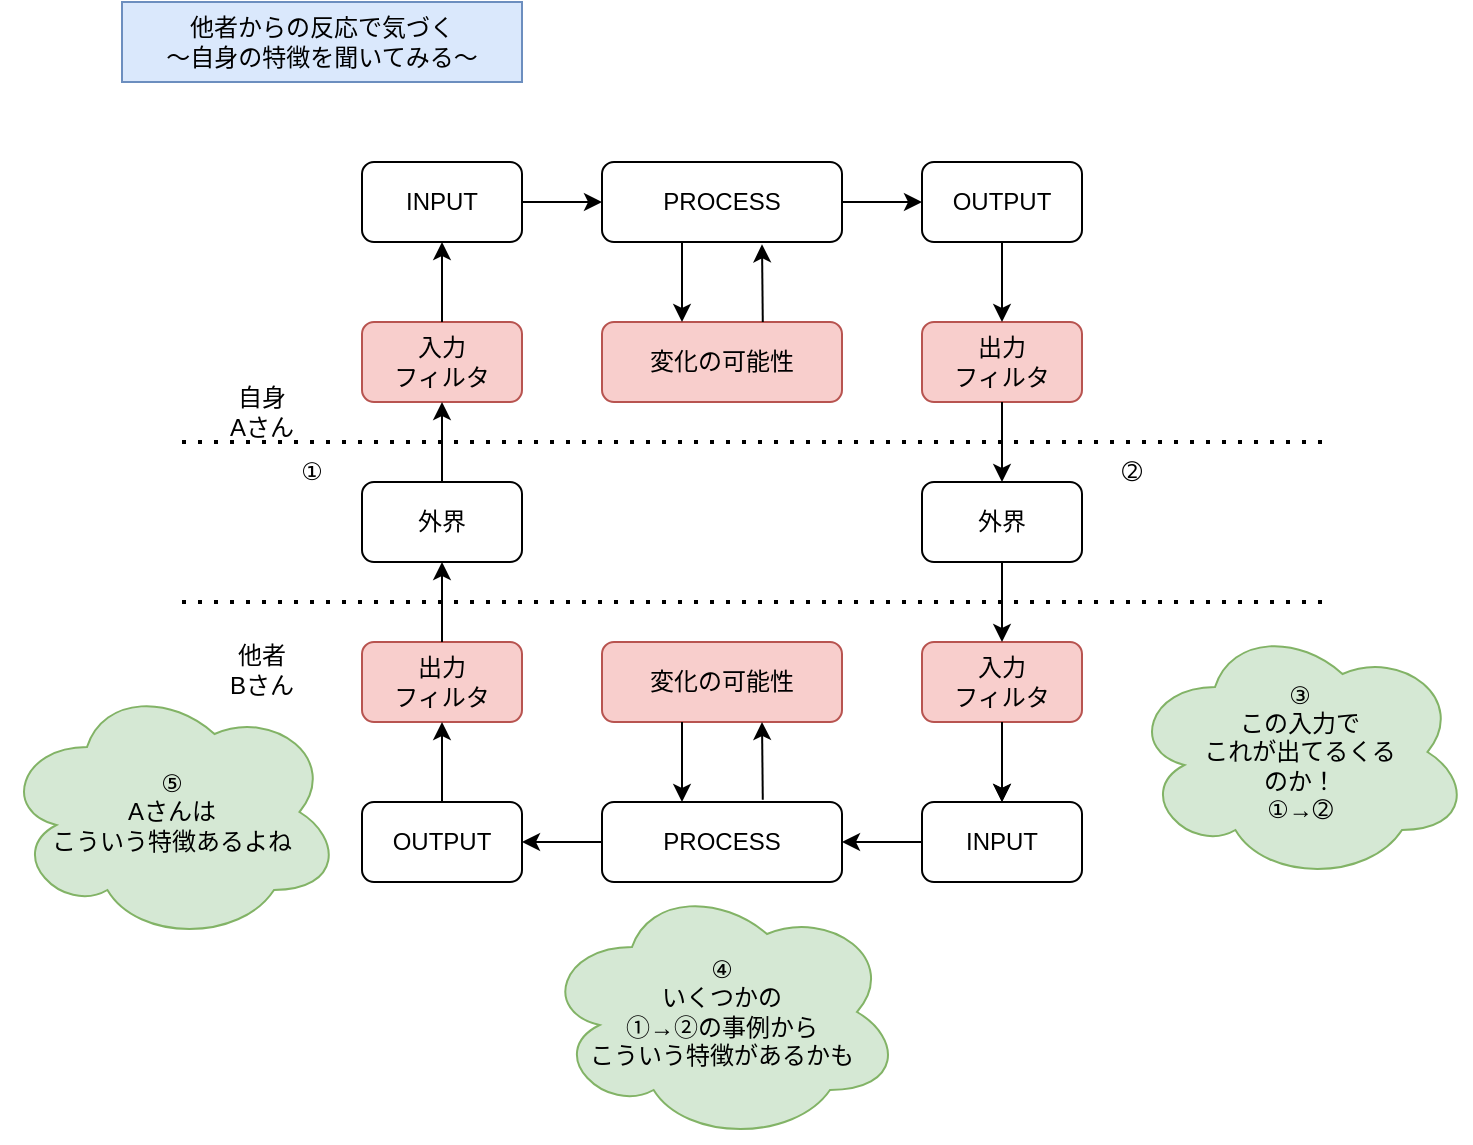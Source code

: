 <mxfile version="27.0.6">
  <diagram name="ページ1" id="Kw41LayTadQ6dwYY1b2t">
    <mxGraphModel dx="1012" dy="728" grid="1" gridSize="10" guides="1" tooltips="1" connect="1" arrows="1" fold="1" page="1" pageScale="1" pageWidth="1169" pageHeight="827" math="0" shadow="0">
      <root>
        <mxCell id="0" />
        <mxCell id="1" parent="0" />
        <mxCell id="dZI_uBbOkzf9ldA4B1yR-1" value="他者からの反応で気づく&lt;div&gt;～自身の特徴を聞いてみる～&lt;/div&gt;" style="text;html=1;align=center;verticalAlign=middle;whiteSpace=wrap;rounded=0;fillColor=#dae8fc;strokeColor=#6c8ebf;" parent="1" vertex="1">
          <mxGeometry x="80" y="40" width="200" height="40" as="geometry" />
        </mxCell>
        <mxCell id="dZI_uBbOkzf9ldA4B1yR-2" value="外界" style="rounded=1;whiteSpace=wrap;html=1;" parent="1" vertex="1">
          <mxGeometry x="200" y="280" width="80" height="40" as="geometry" />
        </mxCell>
        <mxCell id="dZI_uBbOkzf9ldA4B1yR-3" value="入力&lt;div&gt;フィルタ&lt;/div&gt;" style="rounded=1;whiteSpace=wrap;html=1;fillColor=#f8cecc;strokeColor=#b85450;" parent="1" vertex="1">
          <mxGeometry x="200" y="200" width="80" height="40" as="geometry" />
        </mxCell>
        <mxCell id="dZI_uBbOkzf9ldA4B1yR-5" value="" style="endArrow=classic;html=1;rounded=0;exitX=0.5;exitY=0;exitDx=0;exitDy=0;" parent="1" source="dZI_uBbOkzf9ldA4B1yR-2" edge="1">
          <mxGeometry width="50" height="50" relative="1" as="geometry">
            <mxPoint x="230" y="200" as="sourcePoint" />
            <mxPoint x="240" y="240" as="targetPoint" />
          </mxGeometry>
        </mxCell>
        <mxCell id="dZI_uBbOkzf9ldA4B1yR-6" value="INPUT" style="rounded=1;whiteSpace=wrap;html=1;" parent="1" vertex="1">
          <mxGeometry x="200" y="120" width="80" height="40" as="geometry" />
        </mxCell>
        <mxCell id="dZI_uBbOkzf9ldA4B1yR-7" value="" style="endArrow=classic;html=1;rounded=0;exitX=0.5;exitY=0;exitDx=0;exitDy=0;entryX=0.5;entryY=1;entryDx=0;entryDy=0;" parent="1" source="dZI_uBbOkzf9ldA4B1yR-3" target="dZI_uBbOkzf9ldA4B1yR-6" edge="1">
          <mxGeometry width="50" height="50" relative="1" as="geometry">
            <mxPoint x="350" y="190" as="sourcePoint" />
            <mxPoint x="400" y="140" as="targetPoint" />
          </mxGeometry>
        </mxCell>
        <mxCell id="dZI_uBbOkzf9ldA4B1yR-8" value="OUTPUT" style="rounded=1;whiteSpace=wrap;html=1;" parent="1" vertex="1">
          <mxGeometry x="480" y="120" width="80" height="40" as="geometry" />
        </mxCell>
        <mxCell id="dZI_uBbOkzf9ldA4B1yR-9" value="外界" style="rounded=1;whiteSpace=wrap;html=1;" parent="1" vertex="1">
          <mxGeometry x="480" y="280" width="80" height="40" as="geometry" />
        </mxCell>
        <mxCell id="dZI_uBbOkzf9ldA4B1yR-10" value="出力&lt;div&gt;フィルタ&lt;/div&gt;" style="rounded=1;whiteSpace=wrap;html=1;fillColor=#f8cecc;strokeColor=#b85450;" parent="1" vertex="1">
          <mxGeometry x="480" y="200" width="80" height="40" as="geometry" />
        </mxCell>
        <mxCell id="dZI_uBbOkzf9ldA4B1yR-12" value="PROCESS" style="rounded=1;whiteSpace=wrap;html=1;" parent="1" vertex="1">
          <mxGeometry x="320" y="120" width="120" height="40" as="geometry" />
        </mxCell>
        <mxCell id="dZI_uBbOkzf9ldA4B1yR-14" value="" style="endArrow=classic;html=1;rounded=0;exitX=1;exitY=0.5;exitDx=0;exitDy=0;entryX=0;entryY=0.5;entryDx=0;entryDy=0;" parent="1" source="dZI_uBbOkzf9ldA4B1yR-6" target="dZI_uBbOkzf9ldA4B1yR-12" edge="1">
          <mxGeometry width="50" height="50" relative="1" as="geometry">
            <mxPoint x="290" y="130" as="sourcePoint" />
            <mxPoint x="340" y="80" as="targetPoint" />
          </mxGeometry>
        </mxCell>
        <mxCell id="dZI_uBbOkzf9ldA4B1yR-15" value="" style="endArrow=classic;html=1;rounded=0;exitX=0.5;exitY=1;exitDx=0;exitDy=0;entryX=0.5;entryY=0;entryDx=0;entryDy=0;" parent="1" source="dZI_uBbOkzf9ldA4B1yR-8" target="dZI_uBbOkzf9ldA4B1yR-10" edge="1">
          <mxGeometry width="50" height="50" relative="1" as="geometry">
            <mxPoint x="590" y="380" as="sourcePoint" />
            <mxPoint x="640" y="330" as="targetPoint" />
          </mxGeometry>
        </mxCell>
        <mxCell id="dZI_uBbOkzf9ldA4B1yR-16" value="" style="endArrow=classic;html=1;rounded=0;exitX=0.5;exitY=1;exitDx=0;exitDy=0;entryX=0.5;entryY=0;entryDx=0;entryDy=0;" parent="1" source="dZI_uBbOkzf9ldA4B1yR-10" target="dZI_uBbOkzf9ldA4B1yR-9" edge="1">
          <mxGeometry width="50" height="50" relative="1" as="geometry">
            <mxPoint x="590" y="380" as="sourcePoint" />
            <mxPoint x="640" y="330" as="targetPoint" />
          </mxGeometry>
        </mxCell>
        <mxCell id="dZI_uBbOkzf9ldA4B1yR-17" value="" style="endArrow=classic;html=1;rounded=0;exitX=1;exitY=0.5;exitDx=0;exitDy=0;entryX=0;entryY=0.5;entryDx=0;entryDy=0;" parent="1" source="dZI_uBbOkzf9ldA4B1yR-12" target="dZI_uBbOkzf9ldA4B1yR-8" edge="1">
          <mxGeometry width="50" height="50" relative="1" as="geometry">
            <mxPoint x="590" y="380" as="sourcePoint" />
            <mxPoint x="640" y="330" as="targetPoint" />
          </mxGeometry>
        </mxCell>
        <mxCell id="dZI_uBbOkzf9ldA4B1yR-20" value="変化の可能性" style="rounded=1;whiteSpace=wrap;html=1;fillColor=#f8cecc;strokeColor=#b85450;" parent="1" vertex="1">
          <mxGeometry x="320" y="200" width="120" height="40" as="geometry" />
        </mxCell>
        <mxCell id="dZI_uBbOkzf9ldA4B1yR-21" value="" style="endArrow=classic;html=1;rounded=0;exitX=0.25;exitY=1;exitDx=0;exitDy=0;entryX=0.25;entryY=0;entryDx=0;entryDy=0;" parent="1" edge="1">
          <mxGeometry width="50" height="50" relative="1" as="geometry">
            <mxPoint x="360" y="160.0" as="sourcePoint" />
            <mxPoint x="360" y="200.0" as="targetPoint" />
          </mxGeometry>
        </mxCell>
        <mxCell id="dZI_uBbOkzf9ldA4B1yR-22" value="" style="endArrow=classic;html=1;rounded=0;entryX=0.83;entryY=1.029;entryDx=0;entryDy=0;entryPerimeter=0;" parent="1" edge="1">
          <mxGeometry width="50" height="50" relative="1" as="geometry">
            <mxPoint x="400.4" y="200" as="sourcePoint" />
            <mxPoint x="400.0" y="161.16" as="targetPoint" />
          </mxGeometry>
        </mxCell>
        <mxCell id="ioiKAGNLFTyEQ1MmPSqv-1" value="" style="endArrow=none;dashed=1;html=1;dashPattern=1 3;strokeWidth=2;rounded=0;" edge="1" parent="1">
          <mxGeometry width="50" height="50" relative="1" as="geometry">
            <mxPoint x="110" y="260" as="sourcePoint" />
            <mxPoint x="680" y="260" as="targetPoint" />
          </mxGeometry>
        </mxCell>
        <mxCell id="ioiKAGNLFTyEQ1MmPSqv-2" value="INPUT" style="rounded=1;whiteSpace=wrap;html=1;" vertex="1" parent="1">
          <mxGeometry x="480" y="440" width="80" height="40" as="geometry" />
        </mxCell>
        <mxCell id="ioiKAGNLFTyEQ1MmPSqv-7" value="" style="edgeStyle=orthogonalEdgeStyle;rounded=0;orthogonalLoop=1;jettySize=auto;html=1;" edge="1" parent="1" source="ioiKAGNLFTyEQ1MmPSqv-3" target="ioiKAGNLFTyEQ1MmPSqv-2">
          <mxGeometry relative="1" as="geometry" />
        </mxCell>
        <mxCell id="ioiKAGNLFTyEQ1MmPSqv-3" value="入力&lt;div&gt;フィルタ&lt;/div&gt;" style="rounded=1;whiteSpace=wrap;html=1;fillColor=#f8cecc;strokeColor=#b85450;" vertex="1" parent="1">
          <mxGeometry x="480" y="360" width="80" height="40" as="geometry" />
        </mxCell>
        <mxCell id="ioiKAGNLFTyEQ1MmPSqv-4" value="" style="endArrow=classic;html=1;rounded=0;" edge="1" parent="1" source="dZI_uBbOkzf9ldA4B1yR-9" target="ioiKAGNLFTyEQ1MmPSqv-3">
          <mxGeometry width="50" height="50" relative="1" as="geometry">
            <mxPoint x="519.58" y="320" as="sourcePoint" />
            <mxPoint x="519.58" y="360" as="targetPoint" />
          </mxGeometry>
        </mxCell>
        <mxCell id="ioiKAGNLFTyEQ1MmPSqv-6" value="" style="endArrow=classic;html=1;rounded=0;entryX=0.5;entryY=0;entryDx=0;entryDy=0;" edge="1" parent="1" source="ioiKAGNLFTyEQ1MmPSqv-3" target="ioiKAGNLFTyEQ1MmPSqv-2">
          <mxGeometry width="50" height="50" relative="1" as="geometry">
            <mxPoint x="520" y="400" as="sourcePoint" />
            <mxPoint x="520" y="439" as="targetPoint" />
          </mxGeometry>
        </mxCell>
        <mxCell id="ioiKAGNLFTyEQ1MmPSqv-8" value="自身&lt;div&gt;Aさん&lt;/div&gt;" style="text;html=1;align=center;verticalAlign=middle;whiteSpace=wrap;rounded=0;" vertex="1" parent="1">
          <mxGeometry x="120" y="230" width="60" height="30" as="geometry" />
        </mxCell>
        <mxCell id="ioiKAGNLFTyEQ1MmPSqv-9" value="他者&lt;div&gt;Bさん&lt;/div&gt;" style="text;html=1;align=center;verticalAlign=middle;whiteSpace=wrap;rounded=0;" vertex="1" parent="1">
          <mxGeometry x="120" y="359" width="60" height="30" as="geometry" />
        </mxCell>
        <mxCell id="ioiKAGNLFTyEQ1MmPSqv-10" value="" style="endArrow=none;dashed=1;html=1;dashPattern=1 3;strokeWidth=2;rounded=0;" edge="1" parent="1">
          <mxGeometry width="50" height="50" relative="1" as="geometry">
            <mxPoint x="110" y="340" as="sourcePoint" />
            <mxPoint x="680" y="340" as="targetPoint" />
          </mxGeometry>
        </mxCell>
        <mxCell id="ioiKAGNLFTyEQ1MmPSqv-12" value="OUTPUT" style="rounded=1;whiteSpace=wrap;html=1;" vertex="1" parent="1">
          <mxGeometry x="200" y="440" width="80" height="40" as="geometry" />
        </mxCell>
        <mxCell id="ioiKAGNLFTyEQ1MmPSqv-13" value="PROCESS" style="rounded=1;whiteSpace=wrap;html=1;" vertex="1" parent="1">
          <mxGeometry x="320" y="440" width="120" height="40" as="geometry" />
        </mxCell>
        <mxCell id="ioiKAGNLFTyEQ1MmPSqv-14" value="&lt;div&gt;③&lt;/div&gt;この入力で&lt;div&gt;これが出てるくる&lt;/div&gt;&lt;div&gt;のか！&lt;/div&gt;&lt;div&gt;①→➁&lt;/div&gt;" style="ellipse;shape=cloud;whiteSpace=wrap;html=1;fillColor=#d5e8d4;strokeColor=#82b366;" vertex="1" parent="1">
          <mxGeometry x="584" y="350" width="170" height="130" as="geometry" />
        </mxCell>
        <mxCell id="ioiKAGNLFTyEQ1MmPSqv-15" value="出力&lt;div&gt;フィルタ&lt;/div&gt;" style="rounded=1;whiteSpace=wrap;html=1;fillColor=#f8cecc;strokeColor=#b85450;" vertex="1" parent="1">
          <mxGeometry x="200" y="360" width="80" height="40" as="geometry" />
        </mxCell>
        <mxCell id="ioiKAGNLFTyEQ1MmPSqv-16" value="変化の可能性" style="rounded=1;whiteSpace=wrap;html=1;fillColor=#f8cecc;strokeColor=#b85450;" vertex="1" parent="1">
          <mxGeometry x="320" y="360" width="120" height="40" as="geometry" />
        </mxCell>
        <mxCell id="ioiKAGNLFTyEQ1MmPSqv-17" value="" style="endArrow=classic;html=1;rounded=0;exitX=0.25;exitY=1;exitDx=0;exitDy=0;entryX=0.25;entryY=0;entryDx=0;entryDy=0;" edge="1" parent="1">
          <mxGeometry width="50" height="50" relative="1" as="geometry">
            <mxPoint x="360" y="400" as="sourcePoint" />
            <mxPoint x="360" y="440" as="targetPoint" />
          </mxGeometry>
        </mxCell>
        <mxCell id="ioiKAGNLFTyEQ1MmPSqv-18" value="" style="endArrow=classic;html=1;rounded=0;entryX=0.83;entryY=1.029;entryDx=0;entryDy=0;entryPerimeter=0;" edge="1" parent="1">
          <mxGeometry width="50" height="50" relative="1" as="geometry">
            <mxPoint x="400.4" y="438.84" as="sourcePoint" />
            <mxPoint x="400" y="400" as="targetPoint" />
          </mxGeometry>
        </mxCell>
        <mxCell id="ioiKAGNLFTyEQ1MmPSqv-19" value="" style="endArrow=classic;html=1;rounded=0;exitX=0;exitY=0.5;exitDx=0;exitDy=0;entryX=1;entryY=0.5;entryDx=0;entryDy=0;" edge="1" parent="1" source="ioiKAGNLFTyEQ1MmPSqv-2" target="ioiKAGNLFTyEQ1MmPSqv-13">
          <mxGeometry width="50" height="50" relative="1" as="geometry">
            <mxPoint x="460" y="520" as="sourcePoint" />
            <mxPoint x="500" y="520" as="targetPoint" />
          </mxGeometry>
        </mxCell>
        <mxCell id="ioiKAGNLFTyEQ1MmPSqv-20" value="" style="endArrow=classic;html=1;rounded=0;" edge="1" parent="1" source="ioiKAGNLFTyEQ1MmPSqv-13" target="ioiKAGNLFTyEQ1MmPSqv-12">
          <mxGeometry width="50" height="50" relative="1" as="geometry">
            <mxPoint x="320" y="459.66" as="sourcePoint" />
            <mxPoint x="280" y="459.66" as="targetPoint" />
          </mxGeometry>
        </mxCell>
        <mxCell id="ioiKAGNLFTyEQ1MmPSqv-21" value="" style="endArrow=classic;html=1;rounded=0;" edge="1" parent="1" target="dZI_uBbOkzf9ldA4B1yR-2">
          <mxGeometry width="50" height="50" relative="1" as="geometry">
            <mxPoint x="240" y="360" as="sourcePoint" />
            <mxPoint x="239.66" y="320" as="targetPoint" />
          </mxGeometry>
        </mxCell>
        <mxCell id="ioiKAGNLFTyEQ1MmPSqv-22" value="" style="endArrow=classic;html=1;rounded=0;" edge="1" parent="1" source="ioiKAGNLFTyEQ1MmPSqv-12" target="ioiKAGNLFTyEQ1MmPSqv-15">
          <mxGeometry width="50" height="50" relative="1" as="geometry">
            <mxPoint x="239.66" y="440" as="sourcePoint" />
            <mxPoint x="239.66" y="400" as="targetPoint" />
          </mxGeometry>
        </mxCell>
        <mxCell id="ioiKAGNLFTyEQ1MmPSqv-23" value="&lt;div&gt;④&lt;/div&gt;いくつかの&lt;div&gt;①→➁の事例から&lt;/div&gt;&lt;div&gt;こういう特徴があるかも&lt;/div&gt;" style="ellipse;shape=cloud;whiteSpace=wrap;html=1;fillColor=#d5e8d4;strokeColor=#82b366;" vertex="1" parent="1">
          <mxGeometry x="290" y="480" width="180" height="130" as="geometry" />
        </mxCell>
        <mxCell id="ioiKAGNLFTyEQ1MmPSqv-25" value="①" style="text;html=1;align=center;verticalAlign=middle;whiteSpace=wrap;rounded=0;" vertex="1" parent="1">
          <mxGeometry x="150" y="260" width="50" height="30" as="geometry" />
        </mxCell>
        <mxCell id="ioiKAGNLFTyEQ1MmPSqv-26" value="➁" style="text;html=1;align=center;verticalAlign=middle;whiteSpace=wrap;rounded=0;" vertex="1" parent="1">
          <mxGeometry x="560" y="260" width="50" height="30" as="geometry" />
        </mxCell>
        <mxCell id="ioiKAGNLFTyEQ1MmPSqv-28" value="&lt;div&gt;⑤&lt;/div&gt;Aさんは&lt;div&gt;こういう特徴あるよね&lt;/div&gt;" style="ellipse;shape=cloud;whiteSpace=wrap;html=1;fillColor=#d5e8d4;strokeColor=#82b366;" vertex="1" parent="1">
          <mxGeometry x="20" y="380" width="170" height="130" as="geometry" />
        </mxCell>
      </root>
    </mxGraphModel>
  </diagram>
</mxfile>
